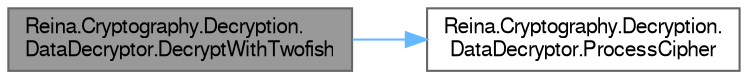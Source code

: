 digraph "Reina.Cryptography.Decryption.DataDecryptor.DecryptWithTwofish"
{
 // LATEX_PDF_SIZE
  bgcolor="transparent";
  edge [fontname=FreeSans,fontsize=10,labelfontname=FreeSans,labelfontsize=10];
  node [fontname=FreeSans,fontsize=10,shape=box,height=0.2,width=0.4];
  rankdir="LR";
  Node1 [id="Node000001",label="Reina.Cryptography.Decryption.\lDataDecryptor.DecryptWithTwofish",height=0.2,width=0.4,color="gray40", fillcolor="grey60", style="filled", fontcolor="black",tooltip="Decrypts the data using the Twofish algorithm in CBC mode with PKCS7 padding."];
  Node1 -> Node2 [id="edge1_Node000001_Node000002",color="steelblue1",style="solid",tooltip=" "];
  Node2 [id="Node000002",label="Reina.Cryptography.Decryption.\lDataDecryptor.ProcessCipher",height=0.2,width=0.4,color="grey40", fillcolor="white", style="filled",URL="$class_reina_1_1_cryptography_1_1_decryption_1_1_data_decryptor.html#a2e1e0f896def84694118828de08cb714",tooltip="Processes the cipher operation (decryption) on the given input data."];
}
